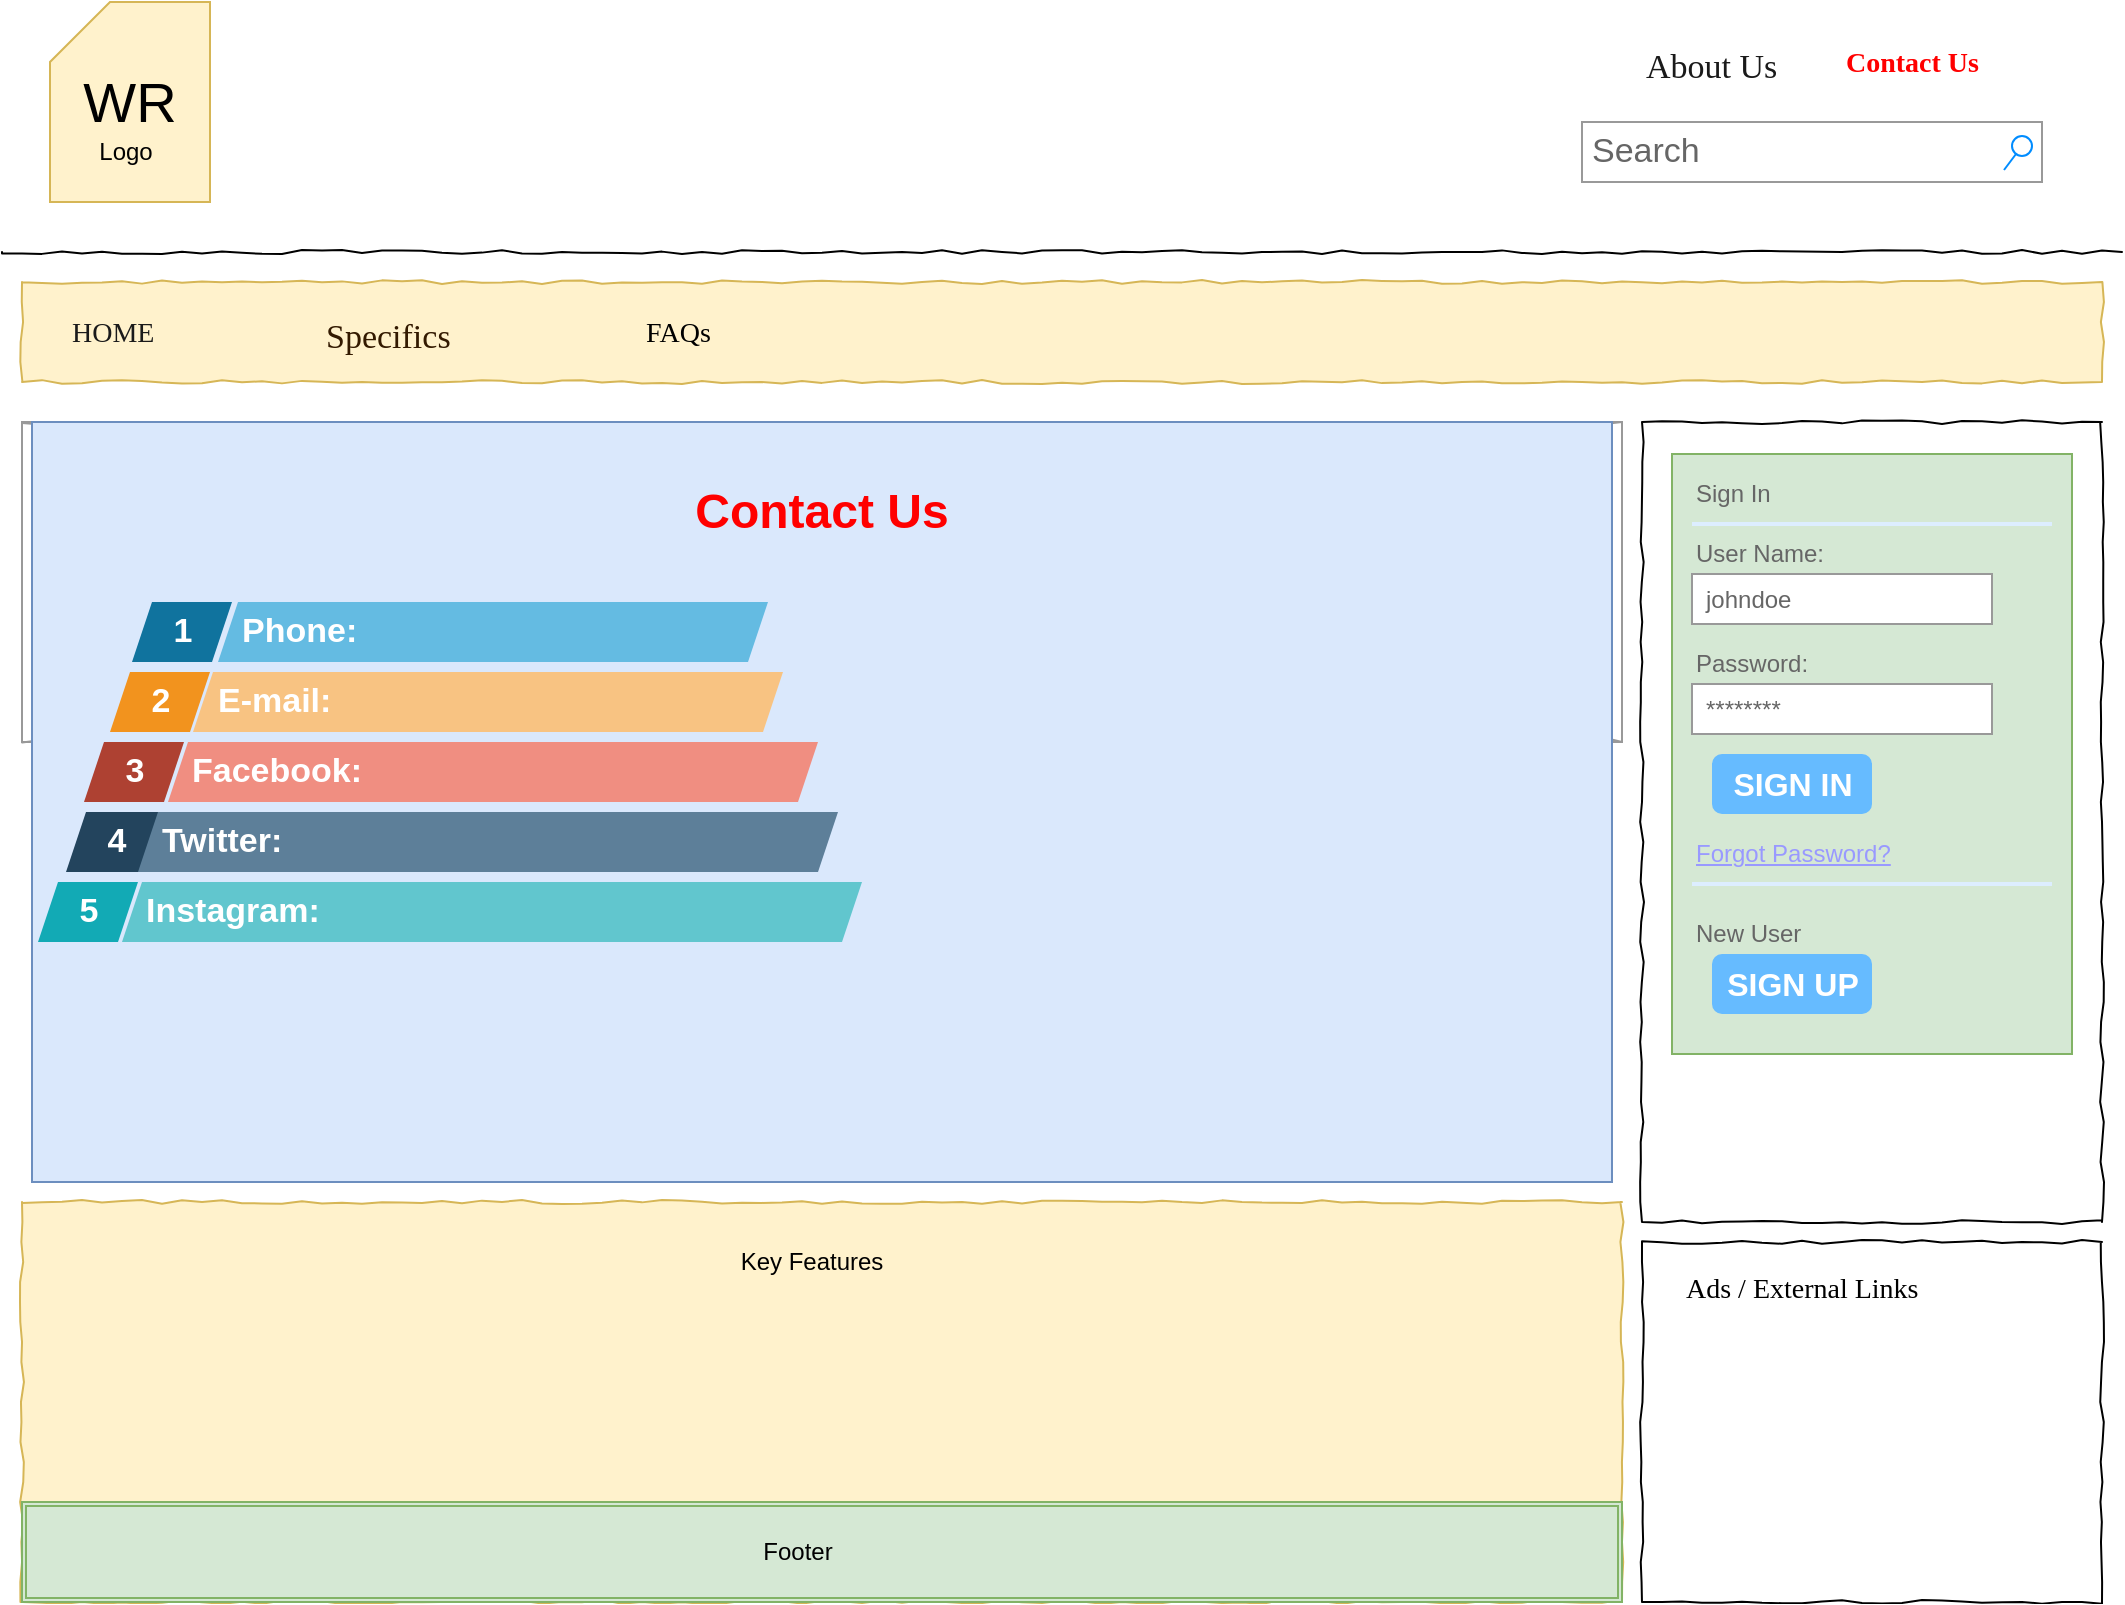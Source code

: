 <mxfile version="13.6.6" type="github">
  <diagram name="Page-1" id="03018318-947c-dd8e-b7a3-06fadd420f32">
    <mxGraphModel dx="1020" dy="580" grid="1" gridSize="10" guides="1" tooltips="1" connect="1" arrows="1" fold="1" page="1" pageScale="1" pageWidth="1100" pageHeight="850" background="#ffffff" math="0" shadow="0">
      <root>
        <mxCell id="0" />
        <mxCell id="1" parent="0" />
        <mxCell id="677b7b8949515195-4" value="&lt;font style=&quot;font-size: 17px&quot; color=&quot;#1a1a1a&quot;&gt;About Us&lt;/font&gt;" style="text;html=1;points=[];align=left;verticalAlign=top;spacingTop=-4;fontSize=14;fontFamily=Verdana" parent="1" vertex="1">
          <mxGeometry x="840" y="40" width="60" height="20" as="geometry" />
        </mxCell>
        <mxCell id="677b7b8949515195-5" value="&lt;b&gt;&lt;font color=&quot;#ff0000&quot;&gt;Contact Us&lt;/font&gt;&lt;/b&gt;" style="text;html=1;points=[];align=left;verticalAlign=top;spacingTop=-4;fontSize=14;fontFamily=Verdana" parent="1" vertex="1">
          <mxGeometry x="940" y="40" width="60" height="20" as="geometry" />
        </mxCell>
        <mxCell id="677b7b8949515195-9" value="" style="line;strokeWidth=1;html=1;rounded=0;shadow=0;labelBackgroundColor=none;fillColor=none;fontFamily=Verdana;fontSize=14;fontColor=#000000;align=center;comic=1;" parent="1" vertex="1">
          <mxGeometry x="20" y="140" width="1060" height="10" as="geometry" />
        </mxCell>
        <mxCell id="677b7b8949515195-10" value="" style="whiteSpace=wrap;html=1;rounded=0;shadow=0;labelBackgroundColor=none;strokeWidth=1;fillColor=#fff2cc;fontFamily=Verdana;fontSize=12;align=center;comic=1;strokeColor=#d6b656;" parent="1" vertex="1">
          <mxGeometry x="30" y="160" width="1040" height="50" as="geometry" />
        </mxCell>
        <mxCell id="677b7b8949515195-11" value="&lt;font color=&quot;#1a1a1a&quot;&gt;HOME&lt;/font&gt;" style="text;html=1;points=[];align=left;verticalAlign=top;spacingTop=-4;fontSize=14;fontFamily=Verdana" parent="1" vertex="1">
          <mxGeometry x="53" y="175" width="58" height="15" as="geometry" />
        </mxCell>
        <mxCell id="677b7b8949515195-12" value="&lt;font size=&quot;1&quot; color=&quot;#331a00&quot;&gt;&lt;span style=&quot;font-size: 17px&quot;&gt;Specifics&lt;/span&gt;&lt;/font&gt;" style="text;html=1;points=[];align=left;verticalAlign=top;spacingTop=-4;fontSize=14;fontFamily=Verdana" parent="1" vertex="1">
          <mxGeometry x="180" y="175" width="58" height="20" as="geometry" />
        </mxCell>
        <mxCell id="677b7b8949515195-13" value="FAQs" style="text;html=1;points=[];align=left;verticalAlign=top;spacingTop=-4;fontSize=14;fontFamily=Verdana" parent="1" vertex="1">
          <mxGeometry x="340" y="175" width="58" height="20" as="geometry" />
        </mxCell>
        <mxCell id="677b7b8949515195-15" value="&lt;div style=&quot;text-align: justify&quot;&gt;&lt;br&gt;&lt;/div&gt;&lt;div style=&quot;text-align: justify&quot;&gt;&lt;br&gt;&lt;/div&gt;&lt;div style=&quot;text-align: justify&quot;&gt;&lt;br&gt;&lt;/div&gt;" style="whiteSpace=wrap;html=1;rounded=0;shadow=0;labelBackgroundColor=none;strokeWidth=1;fillColor=#fff2cc;fontFamily=Verdana;fontSize=12;align=center;verticalAlign=top;spacing=10;comic=1;strokeColor=#d6b656;" parent="1" vertex="1">
          <mxGeometry x="30" y="620" width="800" height="200" as="geometry" />
        </mxCell>
        <mxCell id="677b7b8949515195-16" value="" style="verticalLabelPosition=bottom;shadow=0;dashed=0;align=center;html=1;verticalAlign=top;strokeWidth=1;shape=mxgraph.mockup.graphics.simpleIcon;strokeColor=#999999;rounded=0;labelBackgroundColor=none;fontFamily=Verdana;fontSize=14;fontColor=#000000;comic=1;" parent="1" vertex="1">
          <mxGeometry x="30" y="230" width="800" height="160" as="geometry" />
        </mxCell>
        <mxCell id="677b7b8949515195-25" value="" style="whiteSpace=wrap;html=1;rounded=0;shadow=0;labelBackgroundColor=none;strokeWidth=1;fillColor=none;fontFamily=Verdana;fontSize=12;align=center;comic=1;" parent="1" vertex="1">
          <mxGeometry x="840" y="230" width="230" height="400" as="geometry" />
        </mxCell>
        <mxCell id="677b7b8949515195-26" value="" style="whiteSpace=wrap;html=1;rounded=0;shadow=0;labelBackgroundColor=none;strokeWidth=1;fillColor=none;fontFamily=Verdana;fontSize=12;align=center;comic=1;" parent="1" vertex="1">
          <mxGeometry x="840" y="640" width="230" height="180" as="geometry" />
        </mxCell>
        <mxCell id="677b7b8949515195-42" value="Ads / External Links" style="text;html=1;points=[];align=left;verticalAlign=top;spacingTop=-4;fontSize=14;fontFamily=Verdana" parent="1" vertex="1">
          <mxGeometry x="860" y="653" width="170" height="20" as="geometry" />
        </mxCell>
        <mxCell id="KRlAYUap2JPR7RObYWZh-1" value="" style="text;spacingTop=-5;whiteSpace=wrap;html=1;align=left;fontSize=12;fontFamily=Helvetica;fillColor=#dae8fc;strokeColor=#6c8ebf;" parent="1" vertex="1">
          <mxGeometry x="35" y="230" width="790" height="380" as="geometry" />
        </mxCell>
        <mxCell id="KRlAYUap2JPR7RObYWZh-3" value="Search" style="strokeWidth=1;shadow=0;dashed=0;align=center;html=1;shape=mxgraph.mockup.forms.searchBox;strokeColor=#999999;mainText=;strokeColor2=#008cff;fontColor=#666666;fontSize=17;align=left;spacingLeft=3;" parent="1" vertex="1">
          <mxGeometry x="810" y="80" width="230" height="30" as="geometry" />
        </mxCell>
        <mxCell id="KRlAYUap2JPR7RObYWZh-10" value="" style="strokeWidth=1;shadow=0;dashed=0;align=center;html=1;shape=mxgraph.mockup.forms.rrect;rSize=0;strokeColor=#82b366;fillColor=#d5e8d4;" parent="1" vertex="1">
          <mxGeometry x="855" y="246" width="200" height="300" as="geometry" />
        </mxCell>
        <mxCell id="KRlAYUap2JPR7RObYWZh-11" value="Sign In" style="strokeWidth=1;shadow=0;dashed=0;align=center;html=1;shape=mxgraph.mockup.forms.anchor;fontSize=12;fontColor=#666666;align=left;resizeWidth=1;spacingLeft=0;" parent="KRlAYUap2JPR7RObYWZh-10" vertex="1">
          <mxGeometry width="100" height="20" relative="1" as="geometry">
            <mxPoint x="10" y="10" as="offset" />
          </mxGeometry>
        </mxCell>
        <mxCell id="KRlAYUap2JPR7RObYWZh-12" value="" style="shape=line;strokeColor=#ddeeff;strokeWidth=2;html=1;resizeWidth=1;" parent="KRlAYUap2JPR7RObYWZh-10" vertex="1">
          <mxGeometry width="180" height="10" relative="1" as="geometry">
            <mxPoint x="10" y="30" as="offset" />
          </mxGeometry>
        </mxCell>
        <mxCell id="KRlAYUap2JPR7RObYWZh-13" value="User Name:" style="strokeWidth=1;shadow=0;dashed=0;align=center;html=1;shape=mxgraph.mockup.forms.anchor;fontSize=12;fontColor=#666666;align=left;resizeWidth=1;spacingLeft=0;" parent="KRlAYUap2JPR7RObYWZh-10" vertex="1">
          <mxGeometry width="100" height="20" relative="1" as="geometry">
            <mxPoint x="10" y="40" as="offset" />
          </mxGeometry>
        </mxCell>
        <mxCell id="KRlAYUap2JPR7RObYWZh-14" value="johndoe" style="strokeWidth=1;shadow=0;dashed=0;align=center;html=1;shape=mxgraph.mockup.forms.rrect;rSize=0;strokeColor=#999999;fontColor=#666666;align=left;spacingLeft=5;resizeWidth=1;" parent="KRlAYUap2JPR7RObYWZh-10" vertex="1">
          <mxGeometry width="150" height="25" relative="1" as="geometry">
            <mxPoint x="10" y="60" as="offset" />
          </mxGeometry>
        </mxCell>
        <mxCell id="KRlAYUap2JPR7RObYWZh-15" value="Password:" style="strokeWidth=1;shadow=0;dashed=0;align=center;html=1;shape=mxgraph.mockup.forms.anchor;fontSize=12;fontColor=#666666;align=left;resizeWidth=1;spacingLeft=0;" parent="KRlAYUap2JPR7RObYWZh-10" vertex="1">
          <mxGeometry width="100" height="20" relative="1" as="geometry">
            <mxPoint x="10" y="95" as="offset" />
          </mxGeometry>
        </mxCell>
        <mxCell id="KRlAYUap2JPR7RObYWZh-16" value="********" style="strokeWidth=1;shadow=0;dashed=0;align=center;html=1;shape=mxgraph.mockup.forms.rrect;rSize=0;strokeColor=#999999;fontColor=#666666;align=left;spacingLeft=5;resizeWidth=1;" parent="KRlAYUap2JPR7RObYWZh-10" vertex="1">
          <mxGeometry width="150" height="25" relative="1" as="geometry">
            <mxPoint x="10" y="115" as="offset" />
          </mxGeometry>
        </mxCell>
        <mxCell id="KRlAYUap2JPR7RObYWZh-17" value="SIGN IN" style="strokeWidth=1;shadow=0;dashed=0;align=center;html=1;shape=mxgraph.mockup.forms.rrect;rSize=5;strokeColor=none;fontColor=#ffffff;fillColor=#66bbff;fontSize=16;fontStyle=1;" parent="KRlAYUap2JPR7RObYWZh-10" vertex="1">
          <mxGeometry y="1" width="80" height="30" relative="1" as="geometry">
            <mxPoint x="20" y="-150" as="offset" />
          </mxGeometry>
        </mxCell>
        <mxCell id="KRlAYUap2JPR7RObYWZh-18" value="Forgot Password?" style="strokeWidth=1;shadow=0;dashed=0;align=center;html=1;shape=mxgraph.mockup.forms.anchor;fontSize=12;fontColor=#9999ff;align=left;spacingLeft=0;fontStyle=4;resizeWidth=1;" parent="KRlAYUap2JPR7RObYWZh-10" vertex="1">
          <mxGeometry y="1" width="150" height="20" relative="1" as="geometry">
            <mxPoint x="10" y="-110" as="offset" />
          </mxGeometry>
        </mxCell>
        <mxCell id="KRlAYUap2JPR7RObYWZh-19" value="" style="shape=line;strokeColor=#ddeeff;strokeWidth=2;html=1;resizeWidth=1;" parent="KRlAYUap2JPR7RObYWZh-10" vertex="1">
          <mxGeometry y="1" width="180" height="10" relative="1" as="geometry">
            <mxPoint x="10" y="-90" as="offset" />
          </mxGeometry>
        </mxCell>
        <mxCell id="KRlAYUap2JPR7RObYWZh-20" value="New User" style="strokeWidth=1;shadow=0;dashed=0;align=center;html=1;shape=mxgraph.mockup.forms.anchor;fontSize=12;fontColor=#666666;align=left;spacingLeft=0;resizeWidth=1;" parent="KRlAYUap2JPR7RObYWZh-10" vertex="1">
          <mxGeometry y="1" width="150" height="20" relative="1" as="geometry">
            <mxPoint x="10" y="-70" as="offset" />
          </mxGeometry>
        </mxCell>
        <mxCell id="KRlAYUap2JPR7RObYWZh-21" value="SIGN UP" style="strokeWidth=1;shadow=0;dashed=0;align=center;html=1;shape=mxgraph.mockup.forms.rrect;rSize=5;strokeColor=none;fontColor=#ffffff;fillColor=#66bbff;fontSize=16;fontStyle=1;" parent="KRlAYUap2JPR7RObYWZh-10" vertex="1">
          <mxGeometry y="1" width="80" height="30" relative="1" as="geometry">
            <mxPoint x="20" y="-50" as="offset" />
          </mxGeometry>
        </mxCell>
        <mxCell id="KRlAYUap2JPR7RObYWZh-27" value="&lt;font style=&quot;font-size: 28px&quot;&gt;WR&lt;/font&gt;" style="shape=card;whiteSpace=wrap;html=1;fillColor=#fff2cc;strokeColor=#d6b656;" parent="1" vertex="1">
          <mxGeometry x="44" y="20" width="80" height="100" as="geometry" />
        </mxCell>
        <mxCell id="KRlAYUap2JPR7RObYWZh-29" value="Logo" style="text;html=1;strokeColor=none;fillColor=none;align=center;verticalAlign=middle;whiteSpace=wrap;rounded=0;" parent="1" vertex="1">
          <mxGeometry x="62" y="85" width="40" height="20" as="geometry" />
        </mxCell>
        <mxCell id="KRlAYUap2JPR7RObYWZh-37" value="" style="shape=ext;double=1;rounded=0;whiteSpace=wrap;html=1;fillColor=#d5e8d4;strokeColor=#82b366;" parent="1" vertex="1">
          <mxGeometry x="30" y="770" width="800" height="50" as="geometry" />
        </mxCell>
        <mxCell id="KRlAYUap2JPR7RObYWZh-38" value="Footer" style="text;html=1;strokeColor=none;fillColor=none;align=center;verticalAlign=middle;whiteSpace=wrap;rounded=0;" parent="1" vertex="1">
          <mxGeometry x="398" y="785" width="40" height="20" as="geometry" />
        </mxCell>
        <mxCell id="KRlAYUap2JPR7RObYWZh-40" value="Key Features" style="text;html=1;strokeColor=none;fillColor=none;align=center;verticalAlign=middle;whiteSpace=wrap;rounded=0;" parent="1" vertex="1">
          <mxGeometry x="260" y="640" width="330" height="20" as="geometry" />
        </mxCell>
        <mxCell id="GLXnp9aARLp8HVX11EyO-2" value="&lt;b&gt;&lt;font style=&quot;font-size: 24px&quot; color=&quot;#ff0000&quot;&gt;Contact Us&lt;/font&gt;&lt;/b&gt;" style="text;html=1;strokeColor=none;fillColor=none;align=center;verticalAlign=middle;whiteSpace=wrap;rounded=0;" parent="1" vertex="1">
          <mxGeometry x="291" y="260" width="278" height="30" as="geometry" />
        </mxCell>
        <mxCell id="K802Ayt7_ynCwDWXo8Fg-1" value="1" style="shape=mxgraph.infographic.parallelogram;dx=5;html=1;fillColor=#10739E;strokeColor=none;shadow=0;fontSize=17;fontColor=#FFFFFF;align=center;fontStyle=1;" parent="1" vertex="1">
          <mxGeometry x="85" y="320" width="50" height="30" as="geometry" />
        </mxCell>
        <mxCell id="K802Ayt7_ynCwDWXo8Fg-2" value="Phone:&amp;nbsp;" style="shape=mxgraph.infographic.parallelogram;dx=5;;html=1;fillColor=#64BBE2;strokeColor=none;shadow=0;fontSize=17;fontColor=#FFFFFF;align=left;spacingLeft=10;fontStyle=1;" parent="1" vertex="1">
          <mxGeometry x="128" y="320" width="275" height="30" as="geometry" />
        </mxCell>
        <mxCell id="K802Ayt7_ynCwDWXo8Fg-3" value="2" style="shape=mxgraph.infographic.parallelogram;dx=5;html=1;fillColor=#F2931E;strokeColor=none;shadow=0;fontSize=17;fontColor=#FFFFFF;align=center;fontStyle=1;" parent="1" vertex="1">
          <mxGeometry x="74" y="355" width="50" height="30" as="geometry" />
        </mxCell>
        <mxCell id="K802Ayt7_ynCwDWXo8Fg-4" value="E-mail:" style="shape=mxgraph.infographic.parallelogram;dx=5;;html=1;fillColor=#F8C382;strokeColor=none;shadow=0;fontSize=17;fontColor=#FFFFFF;align=left;spacingLeft=10;fontStyle=1;" parent="1" vertex="1">
          <mxGeometry x="115.5" y="355" width="295" height="30" as="geometry" />
        </mxCell>
        <mxCell id="K802Ayt7_ynCwDWXo8Fg-5" value="3" style="shape=mxgraph.infographic.parallelogram;dx=5;html=1;fillColor=#AE4132;strokeColor=none;shadow=0;fontSize=17;fontColor=#FFFFFF;align=center;fontStyle=1;" parent="1" vertex="1">
          <mxGeometry x="61" y="390" width="50" height="30" as="geometry" />
        </mxCell>
        <mxCell id="K802Ayt7_ynCwDWXo8Fg-6" value="Facebook:" style="shape=mxgraph.infographic.parallelogram;dx=5;;html=1;fillColor=#F08E81;strokeColor=none;shadow=0;fontSize=17;fontColor=#FFFFFF;align=left;spacingLeft=10;fontStyle=1;" parent="1" vertex="1">
          <mxGeometry x="103" y="390" width="325" height="30" as="geometry" />
        </mxCell>
        <mxCell id="K802Ayt7_ynCwDWXo8Fg-7" value="4" style="shape=mxgraph.infographic.parallelogram;dx=5;html=1;fillColor=#23445D;strokeColor=none;shadow=0;fontSize=17;fontColor=#FFFFFF;align=center;fontStyle=1;" parent="1" vertex="1">
          <mxGeometry x="52" y="425" width="50" height="30" as="geometry" />
        </mxCell>
        <mxCell id="K802Ayt7_ynCwDWXo8Fg-8" value="Twitter:" style="shape=mxgraph.infographic.parallelogram;dx=5;;html=1;fillColor=#5D7F99;strokeColor=none;shadow=0;fontSize=17;fontColor=#FFFFFF;align=left;spacingLeft=10;fontStyle=1;" parent="1" vertex="1">
          <mxGeometry x="88" y="425" width="350" height="30" as="geometry" />
        </mxCell>
        <mxCell id="K802Ayt7_ynCwDWXo8Fg-9" value="5" style="shape=mxgraph.infographic.parallelogram;dx=5;html=1;fillColor=#12AAB5;strokeColor=none;shadow=0;fontSize=17;fontColor=#FFFFFF;align=center;fontStyle=1;" parent="1" vertex="1">
          <mxGeometry x="38" y="460" width="50" height="30" as="geometry" />
        </mxCell>
        <mxCell id="K802Ayt7_ynCwDWXo8Fg-10" value="Instagram:" style="shape=mxgraph.infographic.parallelogram;dx=5;;html=1;fillColor=#61C6CE;strokeColor=none;shadow=0;fontSize=17;fontColor=#FFFFFF;align=left;spacingLeft=10;fontStyle=1;" parent="1" vertex="1">
          <mxGeometry x="80" y="460" width="370" height="30" as="geometry" />
        </mxCell>
      </root>
    </mxGraphModel>
  </diagram>
</mxfile>
